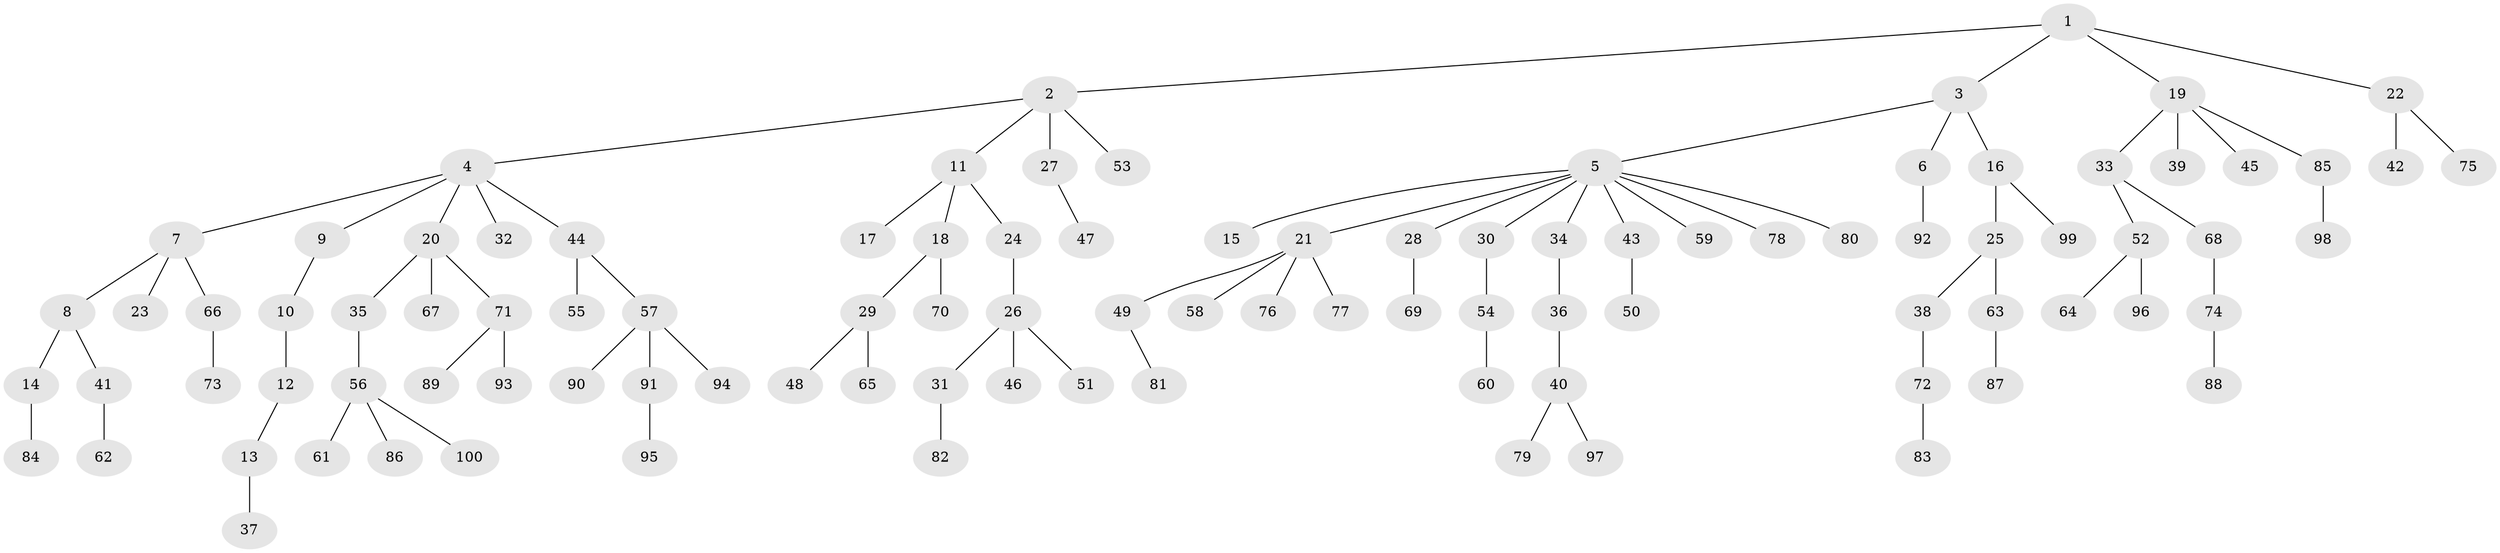 // coarse degree distribution, {4: 0.1, 5: 0.014285714285714285, 9: 0.014285714285714285, 1: 0.5, 3: 0.12857142857142856, 2: 0.24285714285714285}
// Generated by graph-tools (version 1.1) at 2025/51/03/04/25 22:51:32]
// undirected, 100 vertices, 99 edges
graph export_dot {
  node [color=gray90,style=filled];
  1;
  2;
  3;
  4;
  5;
  6;
  7;
  8;
  9;
  10;
  11;
  12;
  13;
  14;
  15;
  16;
  17;
  18;
  19;
  20;
  21;
  22;
  23;
  24;
  25;
  26;
  27;
  28;
  29;
  30;
  31;
  32;
  33;
  34;
  35;
  36;
  37;
  38;
  39;
  40;
  41;
  42;
  43;
  44;
  45;
  46;
  47;
  48;
  49;
  50;
  51;
  52;
  53;
  54;
  55;
  56;
  57;
  58;
  59;
  60;
  61;
  62;
  63;
  64;
  65;
  66;
  67;
  68;
  69;
  70;
  71;
  72;
  73;
  74;
  75;
  76;
  77;
  78;
  79;
  80;
  81;
  82;
  83;
  84;
  85;
  86;
  87;
  88;
  89;
  90;
  91;
  92;
  93;
  94;
  95;
  96;
  97;
  98;
  99;
  100;
  1 -- 2;
  1 -- 3;
  1 -- 19;
  1 -- 22;
  2 -- 4;
  2 -- 11;
  2 -- 27;
  2 -- 53;
  3 -- 5;
  3 -- 6;
  3 -- 16;
  4 -- 7;
  4 -- 9;
  4 -- 20;
  4 -- 32;
  4 -- 44;
  5 -- 15;
  5 -- 21;
  5 -- 28;
  5 -- 30;
  5 -- 34;
  5 -- 43;
  5 -- 59;
  5 -- 78;
  5 -- 80;
  6 -- 92;
  7 -- 8;
  7 -- 23;
  7 -- 66;
  8 -- 14;
  8 -- 41;
  9 -- 10;
  10 -- 12;
  11 -- 17;
  11 -- 18;
  11 -- 24;
  12 -- 13;
  13 -- 37;
  14 -- 84;
  16 -- 25;
  16 -- 99;
  18 -- 29;
  18 -- 70;
  19 -- 33;
  19 -- 39;
  19 -- 45;
  19 -- 85;
  20 -- 35;
  20 -- 67;
  20 -- 71;
  21 -- 49;
  21 -- 58;
  21 -- 76;
  21 -- 77;
  22 -- 42;
  22 -- 75;
  24 -- 26;
  25 -- 38;
  25 -- 63;
  26 -- 31;
  26 -- 46;
  26 -- 51;
  27 -- 47;
  28 -- 69;
  29 -- 48;
  29 -- 65;
  30 -- 54;
  31 -- 82;
  33 -- 52;
  33 -- 68;
  34 -- 36;
  35 -- 56;
  36 -- 40;
  38 -- 72;
  40 -- 79;
  40 -- 97;
  41 -- 62;
  43 -- 50;
  44 -- 55;
  44 -- 57;
  49 -- 81;
  52 -- 64;
  52 -- 96;
  54 -- 60;
  56 -- 61;
  56 -- 86;
  56 -- 100;
  57 -- 90;
  57 -- 91;
  57 -- 94;
  63 -- 87;
  66 -- 73;
  68 -- 74;
  71 -- 89;
  71 -- 93;
  72 -- 83;
  74 -- 88;
  85 -- 98;
  91 -- 95;
}
